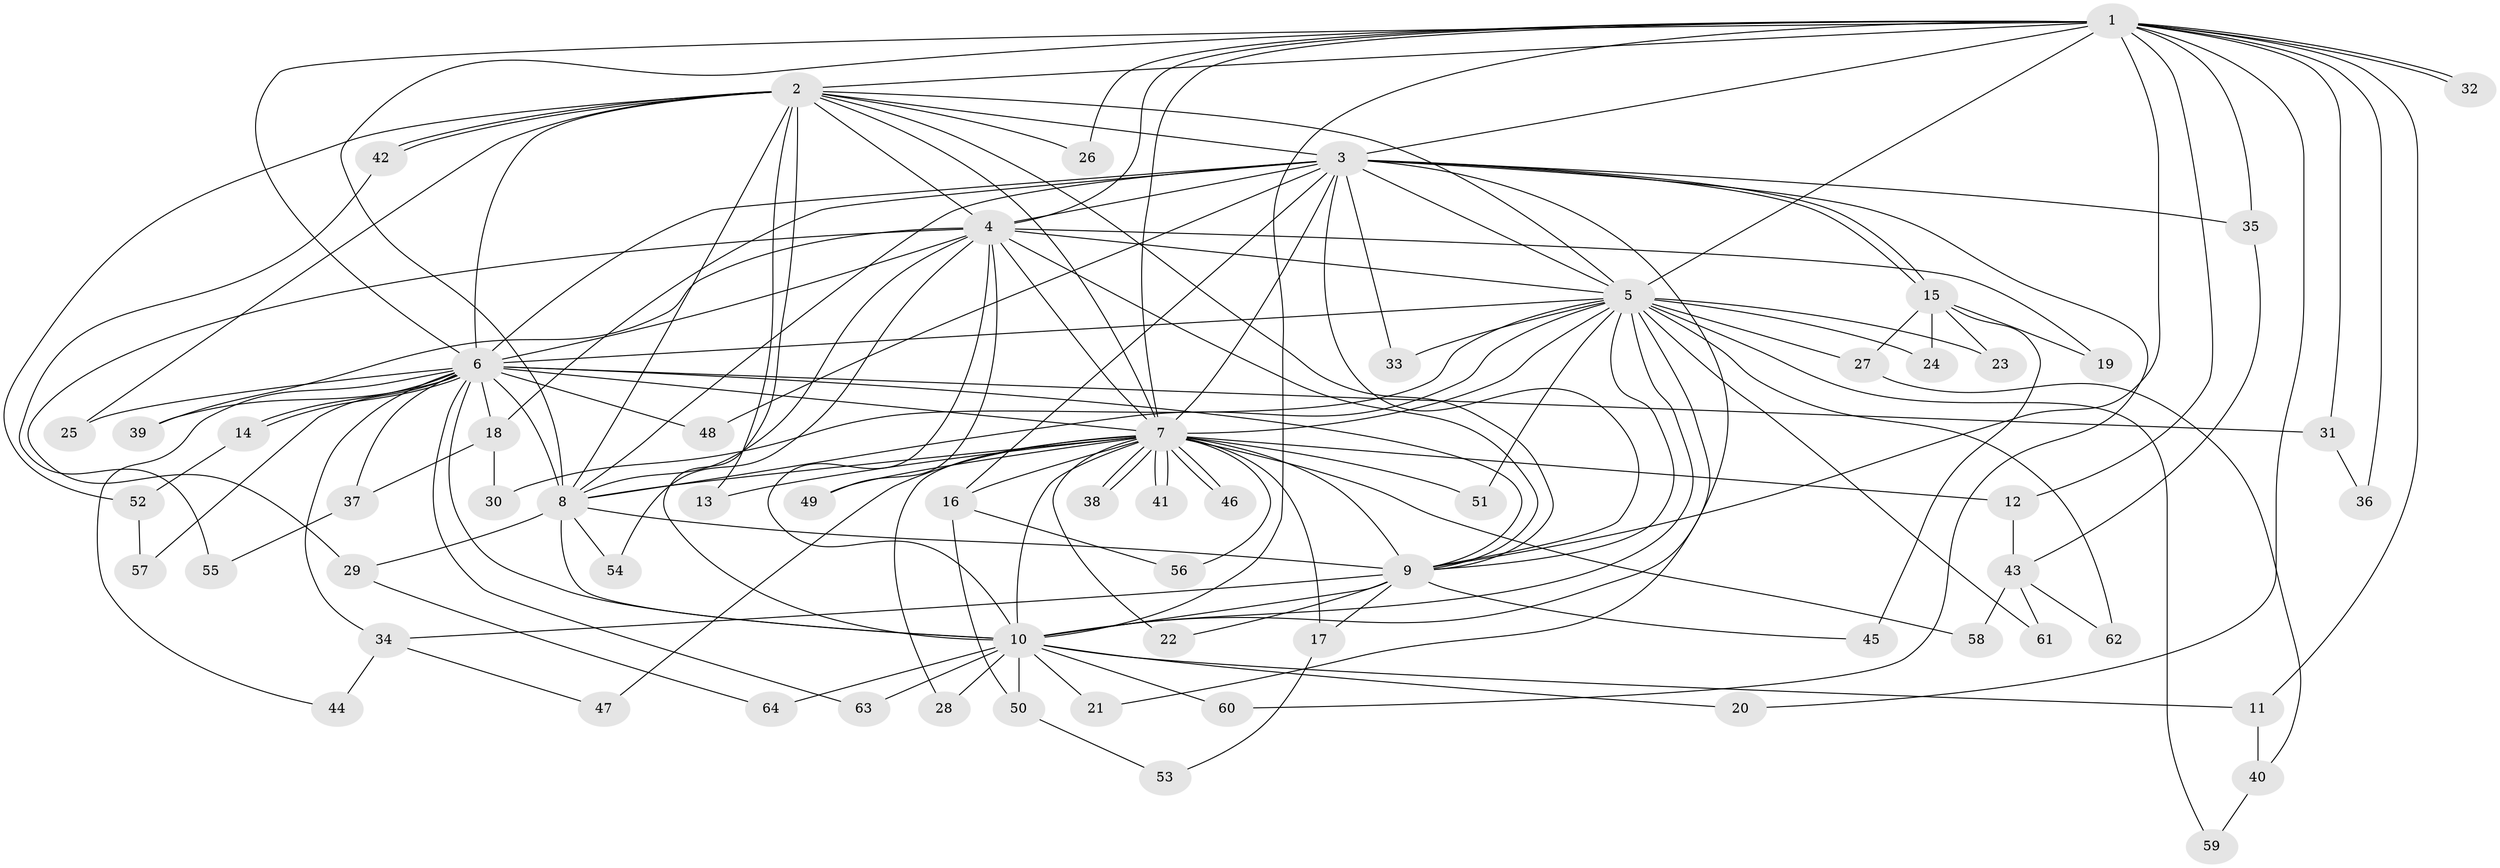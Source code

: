 // Generated by graph-tools (version 1.1) at 2025/35/03/09/25 02:35:00]
// undirected, 64 vertices, 153 edges
graph export_dot {
graph [start="1"]
  node [color=gray90,style=filled];
  1;
  2;
  3;
  4;
  5;
  6;
  7;
  8;
  9;
  10;
  11;
  12;
  13;
  14;
  15;
  16;
  17;
  18;
  19;
  20;
  21;
  22;
  23;
  24;
  25;
  26;
  27;
  28;
  29;
  30;
  31;
  32;
  33;
  34;
  35;
  36;
  37;
  38;
  39;
  40;
  41;
  42;
  43;
  44;
  45;
  46;
  47;
  48;
  49;
  50;
  51;
  52;
  53;
  54;
  55;
  56;
  57;
  58;
  59;
  60;
  61;
  62;
  63;
  64;
  1 -- 2;
  1 -- 3;
  1 -- 4;
  1 -- 5;
  1 -- 6;
  1 -- 7;
  1 -- 8;
  1 -- 9;
  1 -- 10;
  1 -- 11;
  1 -- 12;
  1 -- 20;
  1 -- 26;
  1 -- 31;
  1 -- 32;
  1 -- 32;
  1 -- 35;
  1 -- 36;
  2 -- 3;
  2 -- 4;
  2 -- 5;
  2 -- 6;
  2 -- 7;
  2 -- 8;
  2 -- 9;
  2 -- 10;
  2 -- 13;
  2 -- 25;
  2 -- 26;
  2 -- 42;
  2 -- 42;
  2 -- 52;
  3 -- 4;
  3 -- 5;
  3 -- 6;
  3 -- 7;
  3 -- 8;
  3 -- 9;
  3 -- 10;
  3 -- 15;
  3 -- 15;
  3 -- 16;
  3 -- 18;
  3 -- 33;
  3 -- 35;
  3 -- 48;
  3 -- 60;
  4 -- 5;
  4 -- 6;
  4 -- 7;
  4 -- 8;
  4 -- 9;
  4 -- 10;
  4 -- 19;
  4 -- 29;
  4 -- 39;
  4 -- 49;
  4 -- 54;
  5 -- 6;
  5 -- 7;
  5 -- 8;
  5 -- 9;
  5 -- 10;
  5 -- 21;
  5 -- 23;
  5 -- 24;
  5 -- 27;
  5 -- 30;
  5 -- 33;
  5 -- 51;
  5 -- 59;
  5 -- 61;
  5 -- 62;
  6 -- 7;
  6 -- 8;
  6 -- 9;
  6 -- 10;
  6 -- 14;
  6 -- 14;
  6 -- 18;
  6 -- 25;
  6 -- 31;
  6 -- 34;
  6 -- 37;
  6 -- 39;
  6 -- 44;
  6 -- 48;
  6 -- 57;
  6 -- 63;
  7 -- 8;
  7 -- 9;
  7 -- 10;
  7 -- 12;
  7 -- 13;
  7 -- 16;
  7 -- 17;
  7 -- 22;
  7 -- 28;
  7 -- 38;
  7 -- 38;
  7 -- 41;
  7 -- 41;
  7 -- 46;
  7 -- 46;
  7 -- 47;
  7 -- 49;
  7 -- 51;
  7 -- 56;
  7 -- 58;
  8 -- 9;
  8 -- 10;
  8 -- 29;
  8 -- 54;
  9 -- 10;
  9 -- 17;
  9 -- 22;
  9 -- 34;
  9 -- 45;
  10 -- 11;
  10 -- 20;
  10 -- 21;
  10 -- 28;
  10 -- 50;
  10 -- 60;
  10 -- 63;
  10 -- 64;
  11 -- 40;
  12 -- 43;
  14 -- 52;
  15 -- 19;
  15 -- 23;
  15 -- 24;
  15 -- 27;
  15 -- 45;
  16 -- 50;
  16 -- 56;
  17 -- 53;
  18 -- 30;
  18 -- 37;
  27 -- 40;
  29 -- 64;
  31 -- 36;
  34 -- 44;
  34 -- 47;
  35 -- 43;
  37 -- 55;
  40 -- 59;
  42 -- 55;
  43 -- 58;
  43 -- 61;
  43 -- 62;
  50 -- 53;
  52 -- 57;
}
